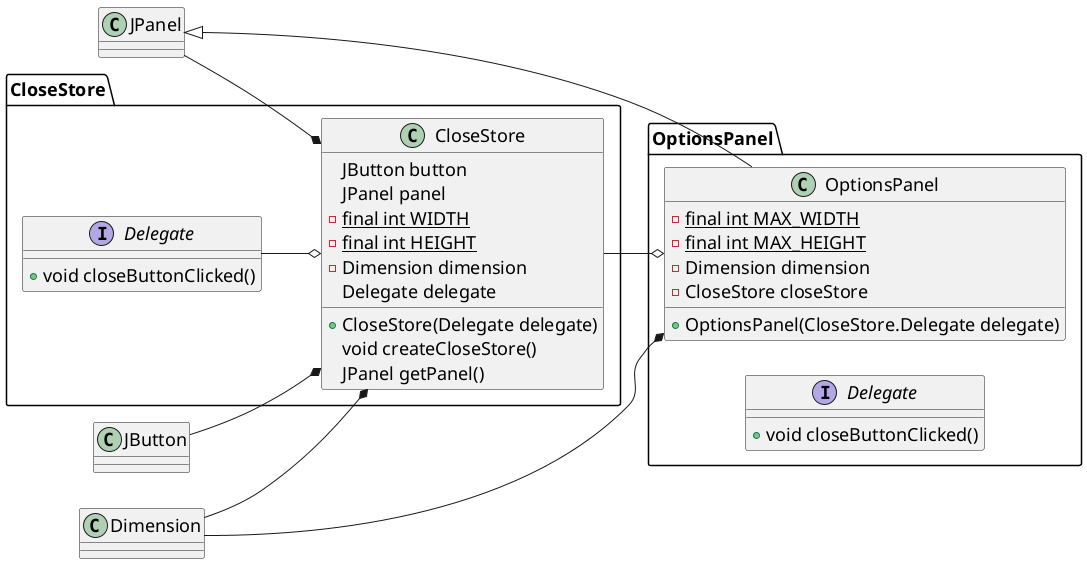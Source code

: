 @startuml package
skinparam defaultFontSize 18
left to right direction

JPanel <|-- OptionsPanel.OptionsPanel

JButton --* CloseStore.CloseStore
JPanel --* CloseStore.CloseStore
Dimension --* CloseStore.CloseStore
CloseStore.Delegate --o CloseStore.CloseStore

Dimension --* OptionsPanel.OptionsPanel
CloseStore.CloseStore --o OptionsPanel.OptionsPanel

interface CloseStore.Delegate {
    + void closeButtonClicked()
}

interface OptionsPanel.Delegate {
        + void closeButtonClicked()
}

class CloseStore.CloseStore {
    JButton button
    JPanel panel
    - {static} final int WIDTH
    - {static} final int HEIGHT
    - Dimension dimension
    Delegate delegate

    + CloseStore(Delegate delegate)
    void createCloseStore()
    JPanel getPanel()
}

class OptionsPanel.OptionsPanel {
    - {static} final int MAX_WIDTH
    - {static} final int MAX_HEIGHT
    - Dimension dimension
    - CloseStore closeStore

    + OptionsPanel(CloseStore.Delegate delegate)
}


@enduml